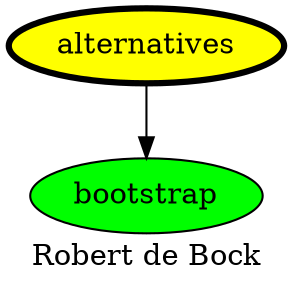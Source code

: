 digraph PhiloDilemma {
  label = "Robert de Bock" ;
  overlap=false
  {
    bootstrap [fillcolor=green style=filled]
    alternatives [fillcolor=yellow style=filled penwidth=3]
  }
  alternatives -> bootstrap
}
